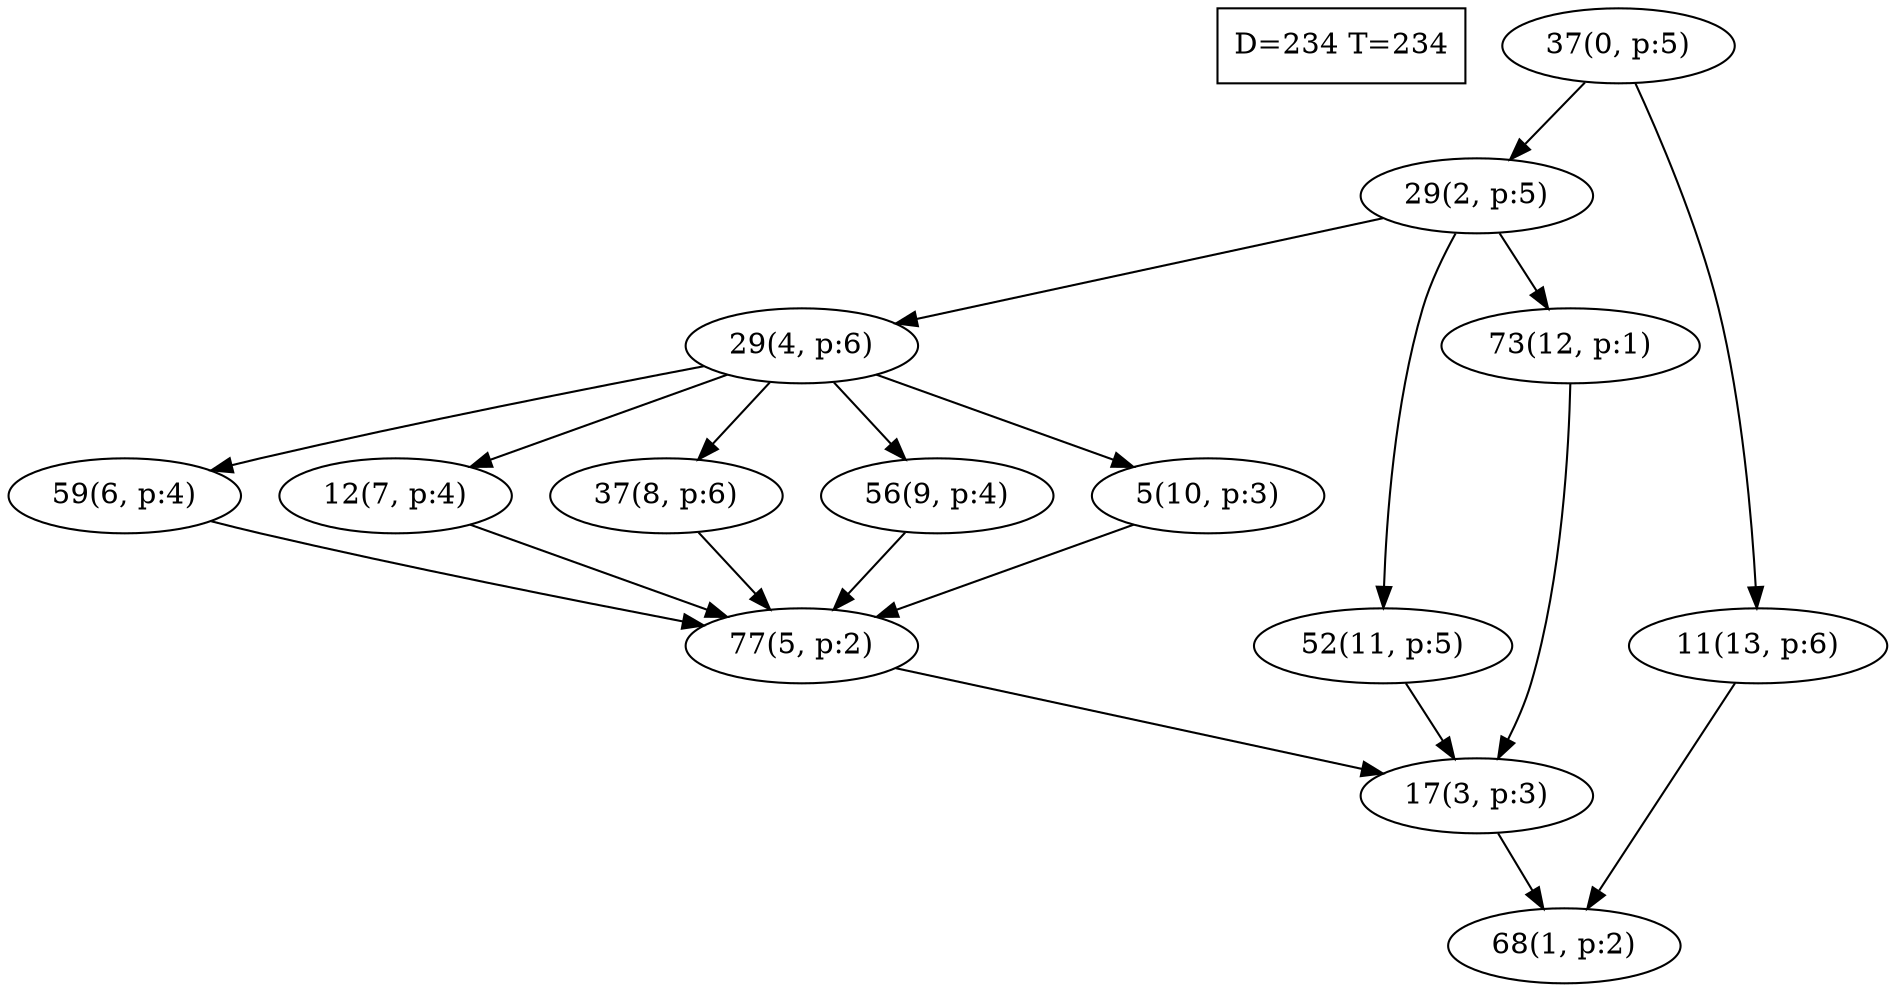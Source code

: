 digraph Task {
i [shape=box, label="D=234 T=234"]; 
0 [label="37(0, p:5)"];
1 [label="68(1, p:2)"];
2 [label="29(2, p:5)"];
3 [label="17(3, p:3)"];
4 [label="29(4, p:6)"];
5 [label="77(5, p:2)"];
6 [label="59(6, p:4)"];
7 [label="12(7, p:4)"];
8 [label="37(8, p:6)"];
9 [label="56(9, p:4)"];
10 [label="5(10, p:3)"];
11 [label="52(11, p:5)"];
12 [label="73(12, p:1)"];
13 [label="11(13, p:6)"];
0 -> 2;
0 -> 13;
2 -> 4;
2 -> 11;
2 -> 12;
3 -> 1;
4 -> 6;
4 -> 7;
4 -> 8;
4 -> 9;
4 -> 10;
5 -> 3;
6 -> 5;
7 -> 5;
8 -> 5;
9 -> 5;
10 -> 5;
11 -> 3;
12 -> 3;
13 -> 1;
}